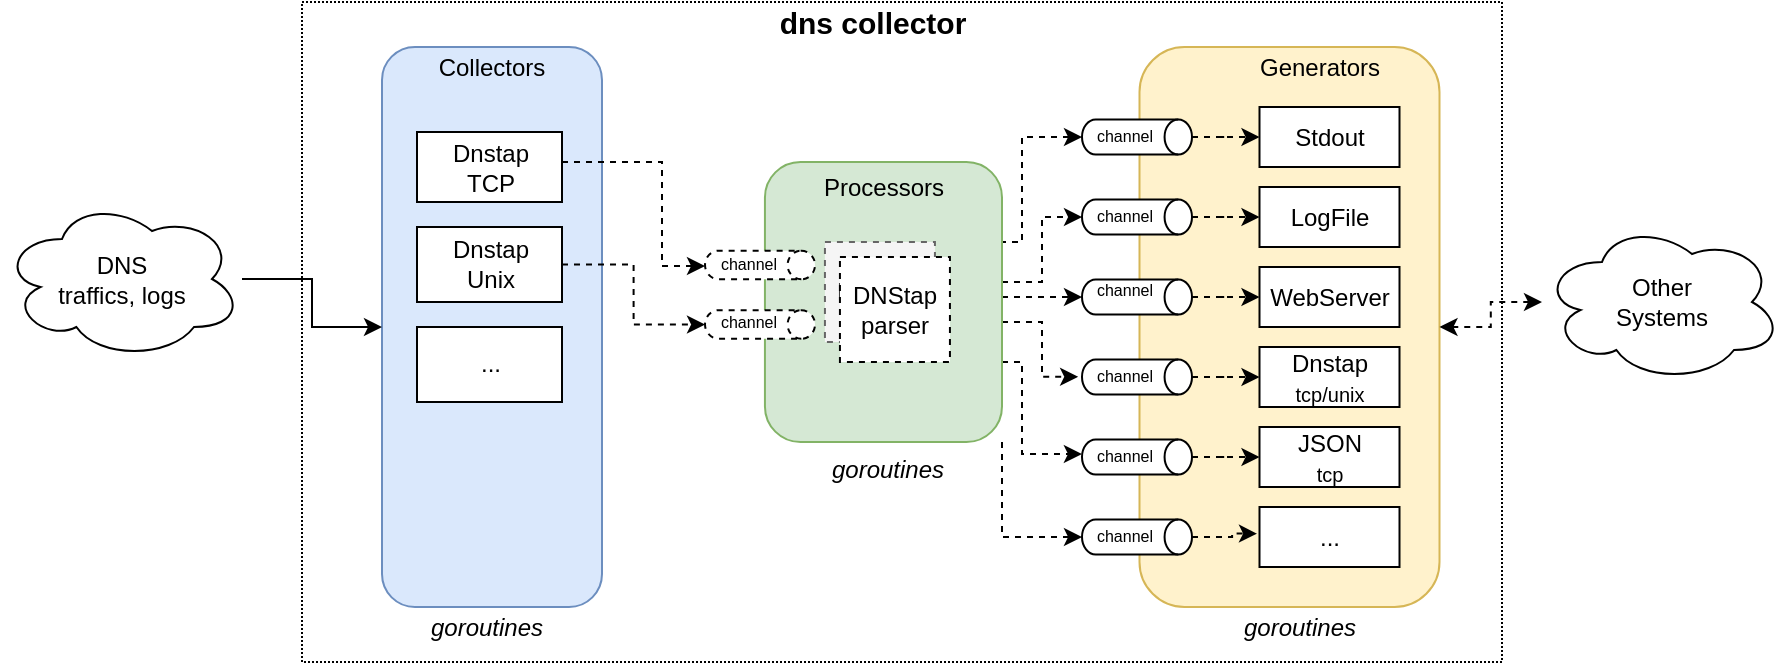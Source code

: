 <mxfile version="14.6.13" type="device"><diagram id="ufO1G3qEnvI_ADMoatvI" name="Page-1"><mxGraphModel dx="1185" dy="706" grid="1" gridSize="10" guides="1" tooltips="1" connect="1" arrows="1" fold="1" page="1" pageScale="1" pageWidth="850" pageHeight="1100" math="0" shadow="0"><root><mxCell id="0"/><mxCell id="1" parent="0"/><mxCell id="Bz5Tm2sbpXWNn8aAGj9C-1" value="" style="rounded=0;whiteSpace=wrap;html=1;dashed=1;dashPattern=1 1;" parent="1" vertex="1"><mxGeometry x="210" y="230" width="600" height="330" as="geometry"/></mxCell><mxCell id="Bz5Tm2sbpXWNn8aAGj9C-2" value="&lt;b style=&quot;font-size: 15px&quot;&gt;dns collector&lt;/b&gt;" style="text;html=1;strokeColor=none;fillColor=none;align=center;verticalAlign=middle;whiteSpace=wrap;rounded=0;" parent="1" vertex="1"><mxGeometry x="438" y="230" width="115" height="20" as="geometry"/></mxCell><mxCell id="Bz5Tm2sbpXWNn8aAGj9C-3" value="" style="rounded=1;whiteSpace=wrap;html=1;fillColor=#dae8fc;strokeColor=#6c8ebf;" parent="1" vertex="1"><mxGeometry x="250" y="252.5" width="110" height="280" as="geometry"/></mxCell><mxCell id="Bz5Tm2sbpXWNn8aAGj9C-4" value="Collectors" style="text;html=1;strokeColor=none;fillColor=none;align=center;verticalAlign=middle;whiteSpace=wrap;rounded=0;" parent="1" vertex="1"><mxGeometry x="285" y="252.5" width="40" height="20" as="geometry"/></mxCell><mxCell id="Bz5Tm2sbpXWNn8aAGj9C-5" value="" style="rounded=1;whiteSpace=wrap;html=1;fillColor=#fff2cc;strokeColor=#d6b656;" parent="1" vertex="1"><mxGeometry x="628.75" y="252.5" width="150" height="280" as="geometry"/></mxCell><mxCell id="Bz5Tm2sbpXWNn8aAGj9C-6" value="Generators" style="text;html=1;strokeColor=none;fillColor=none;align=center;verticalAlign=middle;whiteSpace=wrap;rounded=0;" parent="1" vertex="1"><mxGeometry x="698.75" y="252.5" width="40" height="20" as="geometry"/></mxCell><mxCell id="Bz5Tm2sbpXWNn8aAGj9C-7" value="Dnstap&lt;br&gt;TCP" style="rounded=0;whiteSpace=wrap;html=1;" parent="1" vertex="1"><mxGeometry x="267.5" y="295" width="72.5" height="35" as="geometry"/></mxCell><mxCell id="Bz5Tm2sbpXWNn8aAGj9C-8" value="Stdout" style="rounded=0;whiteSpace=wrap;html=1;" parent="1" vertex="1"><mxGeometry x="688.75" y="282.5" width="70" height="30" as="geometry"/></mxCell><mxCell id="Bz5Tm2sbpXWNn8aAGj9C-9" value="LogFile" style="rounded=0;whiteSpace=wrap;html=1;" parent="1" vertex="1"><mxGeometry x="688.75" y="322.5" width="70" height="30" as="geometry"/></mxCell><mxCell id="Bz5Tm2sbpXWNn8aAGj9C-11" value="WebServer" style="rounded=0;whiteSpace=wrap;html=1;" parent="1" vertex="1"><mxGeometry x="688.75" y="362.5" width="70" height="30" as="geometry"/></mxCell><mxCell id="Bz5Tm2sbpXWNn8aAGj9C-12" value="Dnstap&lt;br&gt;&lt;font style=&quot;font-size: 10px&quot;&gt;tcp/unix&lt;/font&gt;" style="rounded=0;whiteSpace=wrap;html=1;" parent="1" vertex="1"><mxGeometry x="688.75" y="402.5" width="70" height="30" as="geometry"/></mxCell><mxCell id="Bz5Tm2sbpXWNn8aAGj9C-21" style="edgeStyle=orthogonalEdgeStyle;rounded=0;orthogonalLoop=1;jettySize=auto;html=1;" parent="1" source="Bz5Tm2sbpXWNn8aAGj9C-22" target="Bz5Tm2sbpXWNn8aAGj9C-3" edge="1"><mxGeometry relative="1" as="geometry"><mxPoint x="210" y="330.0" as="sourcePoint"/><Array as="points"/><mxPoint x="250" y="372" as="targetPoint"/></mxGeometry></mxCell><mxCell id="Bz5Tm2sbpXWNn8aAGj9C-22" value="DNS&lt;br&gt;traffics, logs" style="ellipse;shape=cloud;whiteSpace=wrap;html=1;" parent="1" vertex="1"><mxGeometry x="60" y="328.5" width="120" height="80" as="geometry"/></mxCell><mxCell id="Bz5Tm2sbpXWNn8aAGj9C-25" style="edgeStyle=orthogonalEdgeStyle;rounded=0;orthogonalLoop=1;jettySize=auto;html=1;entryX=1;entryY=0.5;entryDx=0;entryDy=0;startArrow=classic;startFill=1;dashed=1;" parent="1" source="Bz5Tm2sbpXWNn8aAGj9C-24" target="Bz5Tm2sbpXWNn8aAGj9C-5" edge="1"><mxGeometry relative="1" as="geometry"/></mxCell><mxCell id="Bz5Tm2sbpXWNn8aAGj9C-24" value="Other&lt;br&gt;Systems" style="ellipse;shape=cloud;whiteSpace=wrap;html=1;" parent="1" vertex="1"><mxGeometry x="830" y="340" width="120" height="80" as="geometry"/></mxCell><mxCell id="-3yZR6oxpWMJixMdDyJA-1" value="..." style="rounded=0;whiteSpace=wrap;html=1;" parent="1" vertex="1"><mxGeometry x="688.75" y="482.5" width="70" height="30" as="geometry"/></mxCell><mxCell id="u5AGXcJZ_II1LnYVc-g0-1" value="JSON&lt;br&gt;&lt;font style=&quot;font-size: 10px&quot;&gt;tcp&lt;/font&gt;" style="rounded=0;whiteSpace=wrap;html=1;" parent="1" vertex="1"><mxGeometry x="688.75" y="442.5" width="70" height="30" as="geometry"/></mxCell><mxCell id="u5AGXcJZ_II1LnYVc-g0-32" style="edgeStyle=orthogonalEdgeStyle;rounded=0;orthogonalLoop=1;jettySize=auto;html=1;entryX=0.5;entryY=1;entryDx=0;entryDy=0;entryPerimeter=0;dashed=1;" parent="1" edge="1" target="u5AGXcJZ_II1LnYVc-g0-17" source="u5AGXcJZ_II1LnYVc-g0-3"><mxGeometry relative="1" as="geometry"><mxPoint x="556.47" y="395" as="sourcePoint"/><mxPoint x="603.47" y="362.5" as="targetPoint"/><Array as="points"><mxPoint x="580" y="370"/><mxPoint x="580" y="338"/></Array></mxGeometry></mxCell><mxCell id="u5AGXcJZ_II1LnYVc-g0-33" style="edgeStyle=orthogonalEdgeStyle;rounded=0;orthogonalLoop=1;jettySize=auto;html=1;entryX=0.495;entryY=1.035;entryDx=0;entryDy=0;entryPerimeter=0;dashed=1;" parent="1" source="u5AGXcJZ_II1LnYVc-g0-3" edge="1" target="u5AGXcJZ_II1LnYVc-g0-19"><mxGeometry relative="1" as="geometry"><mxPoint x="603.47" y="402.5" as="targetPoint"/><Array as="points"><mxPoint x="580" y="390"/><mxPoint x="580" y="417"/></Array></mxGeometry></mxCell><mxCell id="u5AGXcJZ_II1LnYVc-g0-34" style="edgeStyle=orthogonalEdgeStyle;rounded=0;orthogonalLoop=1;jettySize=auto;html=1;entryX=0.5;entryY=1;entryDx=0;entryDy=0;entryPerimeter=0;dashed=1;" parent="1" source="u5AGXcJZ_II1LnYVc-g0-3" edge="1" target="u5AGXcJZ_II1LnYVc-g0-18"><mxGeometry relative="1" as="geometry"><mxPoint x="603.47" y="442.5" as="targetPoint"/><Array as="points"><mxPoint x="578" y="378"/></Array></mxGeometry></mxCell><mxCell id="u5AGXcJZ_II1LnYVc-g0-35" style="edgeStyle=orthogonalEdgeStyle;rounded=0;orthogonalLoop=1;jettySize=auto;html=1;entryX=0.5;entryY=1;entryDx=0;entryDy=0;entryPerimeter=0;dashed=1;" parent="1" source="u5AGXcJZ_II1LnYVc-g0-3" edge="1" target="u5AGXcJZ_II1LnYVc-g0-21"><mxGeometry relative="1" as="geometry"><mxPoint x="603.47" y="482.5" as="targetPoint"/><Array as="points"><mxPoint x="560" y="435"/><mxPoint x="560" y="497"/></Array></mxGeometry></mxCell><mxCell id="u5AGXcJZ_II1LnYVc-g0-36" style="edgeStyle=orthogonalEdgeStyle;rounded=0;orthogonalLoop=1;jettySize=auto;html=1;entryX=0.416;entryY=1.001;entryDx=0;entryDy=0;entryPerimeter=0;dashed=1;" parent="1" source="u5AGXcJZ_II1LnYVc-g0-3" edge="1" target="u5AGXcJZ_II1LnYVc-g0-20"><mxGeometry relative="1" as="geometry"><mxPoint x="603.47" y="522.5" as="targetPoint"/><Array as="points"><mxPoint x="570" y="410"/><mxPoint x="570" y="456"/></Array></mxGeometry></mxCell><mxCell id="u5AGXcJZ_II1LnYVc-g0-37" style="edgeStyle=orthogonalEdgeStyle;rounded=0;orthogonalLoop=1;jettySize=auto;html=1;entryX=0.5;entryY=1;entryDx=0;entryDy=0;entryPerimeter=0;dashed=1;startArrow=none;exitX=1;exitY=0.25;exitDx=0;exitDy=0;" parent="1" source="u5AGXcJZ_II1LnYVc-g0-3" edge="1" target="u5AGXcJZ_II1LnYVc-g0-7"><mxGeometry relative="1" as="geometry"><mxPoint x="603.47" y="562.5" as="targetPoint"/><Array as="points"><mxPoint x="550" y="350"/><mxPoint x="570" y="350"/><mxPoint x="570" y="298"/></Array></mxGeometry></mxCell><mxCell id="u5AGXcJZ_II1LnYVc-g0-3" value="" style="rounded=1;whiteSpace=wrap;html=1;fillColor=#d5e8d4;strokeColor=#82b366;" parent="1" vertex="1"><mxGeometry x="441.47" y="310" width="118.53" height="140" as="geometry"/></mxCell><mxCell id="u5AGXcJZ_II1LnYVc-g0-5" value="Processors" style="text;html=1;strokeColor=none;fillColor=none;align=center;verticalAlign=middle;whiteSpace=wrap;rounded=0;" parent="1" vertex="1"><mxGeometry x="480.74" y="312.5" width="40" height="20" as="geometry"/></mxCell><mxCell id="u5AGXcJZ_II1LnYVc-g0-6" value="DNStap" style="rounded=0;whiteSpace=wrap;html=1;fillColor=#f5f5f5;strokeColor=#666666;fontColor=#333333;dashed=1;" parent="1" vertex="1"><mxGeometry x="471.47" y="350" width="55" height="50" as="geometry"/></mxCell><mxCell id="iTIhJDxiL0y57AlXagwx-3" style="edgeStyle=orthogonalEdgeStyle;rounded=0;orthogonalLoop=1;jettySize=auto;html=1;entryX=0.5;entryY=1;entryDx=0;entryDy=0;entryPerimeter=0;dashed=1;" edge="1" parent="1" source="u5AGXcJZ_II1LnYVc-g0-9" target="iTIhJDxiL0y57AlXagwx-6"><mxGeometry relative="1" as="geometry"><mxPoint x="411.51" y="390" as="targetPoint"/></mxGeometry></mxCell><mxCell id="u5AGXcJZ_II1LnYVc-g0-9" value="Dnstap&lt;br&gt;Unix" style="rounded=0;whiteSpace=wrap;html=1;" parent="1" vertex="1"><mxGeometry x="267.5" y="342.5" width="72.5" height="37.5" as="geometry"/></mxCell><mxCell id="u5AGXcJZ_II1LnYVc-g0-14" value="" style="group" parent="1" vertex="1" connectable="0"><mxGeometry x="600" y="288.5" width="55" height="17.75" as="geometry"/></mxCell><mxCell id="u5AGXcJZ_II1LnYVc-g0-16" value="" style="group" parent="u5AGXcJZ_II1LnYVc-g0-14" vertex="1" connectable="0"><mxGeometry width="55" height="17.75" as="geometry"/></mxCell><mxCell id="u5AGXcJZ_II1LnYVc-g0-7" value="" style="shape=cylinder3;whiteSpace=wrap;html=1;boundedLbl=1;backgroundOutline=1;size=6.857;rotation=90;" parent="u5AGXcJZ_II1LnYVc-g0-16" vertex="1"><mxGeometry x="18.75" y="-18.5" width="17.5" height="55" as="geometry"/></mxCell><mxCell id="u5AGXcJZ_II1LnYVc-g0-12" value="&lt;font style=&quot;font-size: 8px&quot;&gt;channel&lt;/font&gt;" style="text;html=1;strokeColor=none;fillColor=none;align=center;verticalAlign=middle;whiteSpace=wrap;rounded=0;" parent="u5AGXcJZ_II1LnYVc-g0-16" vertex="1"><mxGeometry x="5.75" width="30.5" height="14" as="geometry"/></mxCell><mxCell id="iTIhJDxiL0y57AlXagwx-15" style="edgeStyle=orthogonalEdgeStyle;rounded=0;orthogonalLoop=1;jettySize=auto;html=1;entryX=0;entryY=0.5;entryDx=0;entryDy=0;dashed=1;" edge="1" parent="1" source="u5AGXcJZ_II1LnYVc-g0-17" target="Bz5Tm2sbpXWNn8aAGj9C-9"><mxGeometry relative="1" as="geometry"/></mxCell><mxCell id="u5AGXcJZ_II1LnYVc-g0-17" value="" style="shape=cylinder3;whiteSpace=wrap;html=1;boundedLbl=1;backgroundOutline=1;size=6.857;rotation=90;" parent="1" vertex="1"><mxGeometry x="618.75" y="310" width="17.5" height="55" as="geometry"/></mxCell><mxCell id="iTIhJDxiL0y57AlXagwx-11" style="edgeStyle=orthogonalEdgeStyle;rounded=0;orthogonalLoop=1;jettySize=auto;html=1;entryX=0;entryY=0.5;entryDx=0;entryDy=0;dashed=1;" edge="1" parent="1" source="u5AGXcJZ_II1LnYVc-g0-18" target="Bz5Tm2sbpXWNn8aAGj9C-11"><mxGeometry relative="1" as="geometry"/></mxCell><mxCell id="u5AGXcJZ_II1LnYVc-g0-18" value="" style="shape=cylinder3;whiteSpace=wrap;html=1;boundedLbl=1;backgroundOutline=1;size=6.857;rotation=90;" parent="1" vertex="1"><mxGeometry x="618.75" y="350" width="17.5" height="55" as="geometry"/></mxCell><mxCell id="iTIhJDxiL0y57AlXagwx-12" style="edgeStyle=orthogonalEdgeStyle;rounded=0;orthogonalLoop=1;jettySize=auto;html=1;entryX=0;entryY=0.5;entryDx=0;entryDy=0;dashed=1;" edge="1" parent="1" source="u5AGXcJZ_II1LnYVc-g0-19" target="Bz5Tm2sbpXWNn8aAGj9C-12"><mxGeometry relative="1" as="geometry"/></mxCell><mxCell id="u5AGXcJZ_II1LnYVc-g0-19" value="" style="shape=cylinder3;whiteSpace=wrap;html=1;boundedLbl=1;backgroundOutline=1;size=6.857;rotation=90;" parent="1" vertex="1"><mxGeometry x="618.75" y="390" width="17.5" height="55" as="geometry"/></mxCell><mxCell id="iTIhJDxiL0y57AlXagwx-13" style="edgeStyle=orthogonalEdgeStyle;rounded=0;orthogonalLoop=1;jettySize=auto;html=1;entryX=0;entryY=0.5;entryDx=0;entryDy=0;dashed=1;" edge="1" parent="1" source="u5AGXcJZ_II1LnYVc-g0-20" target="u5AGXcJZ_II1LnYVc-g0-1"><mxGeometry relative="1" as="geometry"/></mxCell><mxCell id="u5AGXcJZ_II1LnYVc-g0-20" value="" style="shape=cylinder3;whiteSpace=wrap;html=1;boundedLbl=1;backgroundOutline=1;size=6.857;rotation=90;" parent="1" vertex="1"><mxGeometry x="618.75" y="430" width="17.5" height="55" as="geometry"/></mxCell><mxCell id="iTIhJDxiL0y57AlXagwx-14" style="edgeStyle=orthogonalEdgeStyle;rounded=0;orthogonalLoop=1;jettySize=auto;html=1;entryX=-0.018;entryY=0.444;entryDx=0;entryDy=0;entryPerimeter=0;dashed=1;" edge="1" parent="1" source="u5AGXcJZ_II1LnYVc-g0-21" target="-3yZR6oxpWMJixMdDyJA-1"><mxGeometry relative="1" as="geometry"/></mxCell><mxCell id="u5AGXcJZ_II1LnYVc-g0-21" value="" style="shape=cylinder3;whiteSpace=wrap;html=1;boundedLbl=1;backgroundOutline=1;size=6.857;rotation=90;" parent="1" vertex="1"><mxGeometry x="618.75" y="470" width="17.5" height="55" as="geometry"/></mxCell><mxCell id="u5AGXcJZ_II1LnYVc-g0-27" value="&lt;font style=&quot;font-size: 8px&quot;&gt;channel&lt;/font&gt;" style="text;html=1;strokeColor=none;fillColor=none;align=center;verticalAlign=middle;whiteSpace=wrap;rounded=0;" parent="1" vertex="1"><mxGeometry x="605.75" y="328.5" width="30.5" height="14" as="geometry"/></mxCell><mxCell id="u5AGXcJZ_II1LnYVc-g0-28" value="&lt;font style=&quot;font-size: 8px&quot;&gt;channel&lt;/font&gt;" style="text;html=1;strokeColor=none;fillColor=none;align=center;verticalAlign=middle;whiteSpace=wrap;rounded=0;" parent="1" vertex="1"><mxGeometry x="605.75" y="366" width="30.5" height="14" as="geometry"/></mxCell><mxCell id="u5AGXcJZ_II1LnYVc-g0-29" value="&lt;font style=&quot;font-size: 8px&quot;&gt;channel&lt;/font&gt;" style="text;html=1;strokeColor=none;fillColor=none;align=center;verticalAlign=middle;whiteSpace=wrap;rounded=0;" parent="1" vertex="1"><mxGeometry x="605.75" y="408.5" width="30.5" height="14" as="geometry"/></mxCell><mxCell id="u5AGXcJZ_II1LnYVc-g0-30" value="&lt;font style=&quot;font-size: 8px&quot;&gt;channel&lt;/font&gt;" style="text;html=1;strokeColor=none;fillColor=none;align=center;verticalAlign=middle;whiteSpace=wrap;rounded=0;" parent="1" vertex="1"><mxGeometry x="605.75" y="448.5" width="30.5" height="14" as="geometry"/></mxCell><mxCell id="u5AGXcJZ_II1LnYVc-g0-31" value="&lt;font style=&quot;font-size: 8px&quot;&gt;channel&lt;/font&gt;" style="text;html=1;strokeColor=none;fillColor=none;align=center;verticalAlign=middle;whiteSpace=wrap;rounded=0;" parent="1" vertex="1"><mxGeometry x="605.75" y="488.5" width="30.5" height="14" as="geometry"/></mxCell><mxCell id="u5AGXcJZ_II1LnYVc-g0-40" value="" style="group" parent="1" vertex="1" connectable="0"><mxGeometry x="416.51" y="352.5" width="45" height="17.75" as="geometry"/></mxCell><mxCell id="u5AGXcJZ_II1LnYVc-g0-41" value="" style="group" parent="u5AGXcJZ_II1LnYVc-g0-40" vertex="1" connectable="0"><mxGeometry width="45" height="17.75" as="geometry"/></mxCell><mxCell id="u5AGXcJZ_II1LnYVc-g0-42" value="" style="shape=cylinder3;whiteSpace=wrap;html=1;boundedLbl=1;backgroundOutline=1;size=6.857;rotation=90;dashed=1;" parent="u5AGXcJZ_II1LnYVc-g0-41" vertex="1"><mxGeometry x="15.341" y="-18.5" width="14.318" height="55" as="geometry"/></mxCell><mxCell id="u5AGXcJZ_II1LnYVc-g0-43" value="&lt;font style=&quot;font-size: 8px&quot;&gt;channel&lt;/font&gt;" style="text;html=1;strokeColor=none;fillColor=none;align=center;verticalAlign=middle;whiteSpace=wrap;rounded=0;" parent="u5AGXcJZ_II1LnYVc-g0-41" vertex="1"><mxGeometry x="4.7" width="24.955" height="14" as="geometry"/></mxCell><mxCell id="u5AGXcJZ_II1LnYVc-g0-46" value="DNStap&lt;br&gt;parser" style="rounded=0;whiteSpace=wrap;html=1;dashed=1;" parent="1" vertex="1"><mxGeometry x="478.97" y="357.5" width="55" height="52.5" as="geometry"/></mxCell><mxCell id="u5AGXcJZ_II1LnYVc-g0-26" style="edgeStyle=orthogonalEdgeStyle;rounded=0;orthogonalLoop=1;jettySize=auto;html=1;entryX=0.5;entryY=1;entryDx=0;entryDy=0;dashed=1;entryPerimeter=0;" parent="1" source="Bz5Tm2sbpXWNn8aAGj9C-7" target="u5AGXcJZ_II1LnYVc-g0-42" edge="1"><mxGeometry relative="1" as="geometry"><Array as="points"><mxPoint x="390" y="310"/><mxPoint x="390" y="362"/><mxPoint x="411" y="362"/></Array></mxGeometry></mxCell><mxCell id="u5AGXcJZ_II1LnYVc-g0-48" value="&lt;i&gt;goroutines&lt;/i&gt;" style="text;html=1;strokeColor=none;fillColor=none;align=center;verticalAlign=middle;whiteSpace=wrap;rounded=0;" parent="1" vertex="1"><mxGeometry x="285" y="532.5" width="35" height="20" as="geometry"/></mxCell><mxCell id="u5AGXcJZ_II1LnYVc-g0-49" value="&lt;i&gt;goroutines&lt;/i&gt;" style="text;html=1;strokeColor=none;fillColor=none;align=center;verticalAlign=middle;whiteSpace=wrap;rounded=0;" parent="1" vertex="1"><mxGeometry x="688.75" y="532.5" width="40" height="20" as="geometry"/></mxCell><mxCell id="u5AGXcJZ_II1LnYVc-g0-58" value="&lt;i&gt;goroutines&lt;/i&gt;" style="text;html=1;strokeColor=none;fillColor=none;align=center;verticalAlign=middle;whiteSpace=wrap;rounded=0;" parent="1" vertex="1"><mxGeometry x="482.72" y="453.5" width="40" height="20" as="geometry"/></mxCell><mxCell id="iTIhJDxiL0y57AlXagwx-4" value="" style="group" vertex="1" connectable="0" parent="1"><mxGeometry x="416.51" y="382.25" width="45" height="17.75" as="geometry"/></mxCell><mxCell id="iTIhJDxiL0y57AlXagwx-5" value="" style="group" vertex="1" connectable="0" parent="iTIhJDxiL0y57AlXagwx-4"><mxGeometry width="45" height="17.75" as="geometry"/></mxCell><mxCell id="iTIhJDxiL0y57AlXagwx-6" value="" style="shape=cylinder3;whiteSpace=wrap;html=1;boundedLbl=1;backgroundOutline=1;size=6.857;rotation=90;dashed=1;" vertex="1" parent="iTIhJDxiL0y57AlXagwx-5"><mxGeometry x="15.341" y="-18.5" width="14.318" height="55" as="geometry"/></mxCell><mxCell id="iTIhJDxiL0y57AlXagwx-7" value="&lt;font style=&quot;font-size: 8px&quot;&gt;channel&lt;/font&gt;" style="text;html=1;strokeColor=none;fillColor=none;align=center;verticalAlign=middle;whiteSpace=wrap;rounded=0;" vertex="1" parent="iTIhJDxiL0y57AlXagwx-5"><mxGeometry x="4.7" width="24.955" height="14" as="geometry"/></mxCell><mxCell id="iTIhJDxiL0y57AlXagwx-9" value="..." style="rounded=0;whiteSpace=wrap;html=1;" vertex="1" parent="1"><mxGeometry x="267.5" y="392.5" width="72.5" height="37.5" as="geometry"/></mxCell><mxCell id="iTIhJDxiL0y57AlXagwx-16" style="edgeStyle=orthogonalEdgeStyle;rounded=0;orthogonalLoop=1;jettySize=auto;html=1;entryX=0;entryY=0.5;entryDx=0;entryDy=0;dashed=1;" edge="1" parent="1" source="u5AGXcJZ_II1LnYVc-g0-7" target="Bz5Tm2sbpXWNn8aAGj9C-8"><mxGeometry relative="1" as="geometry"/></mxCell></root></mxGraphModel></diagram></mxfile>